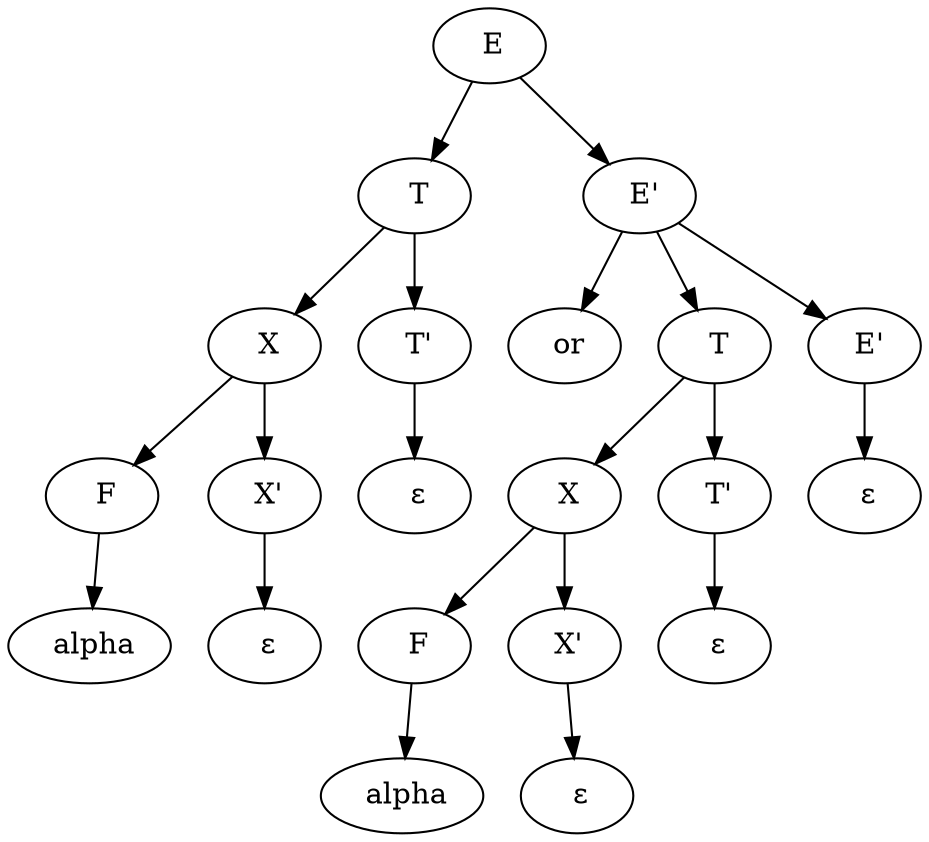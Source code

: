 digraph res{0 [label = " E"]
0->1;
1 [label = " T"]
1->2;
2 [label = " X"]
2->3;
3 [label = " F"]
3->4;
4 [label = " alpha"]
2->5;
5 [label = " X'"]
5->6;
6 [label = " ε"]
1->7;
7 [label = " T'"]
7->8;
8 [label = " ε"]
0->9;
9 [label = " E'"]
9->10;
10 [label = " or"]
9->11;
11 [label = " T"]
11->12;
12 [label = " X"]
12->13;
13 [label = " F"]
13->14;
14 [label = " alpha"]
12->15;
15 [label = " X'"]
15->16;
16 [label = " ε"]
11->17;
17 [label = " T'"]
17->18;
18 [label = " ε"]
9->19;
19 [label = " E'"]
19->20;
20 [label = " ε"]
}